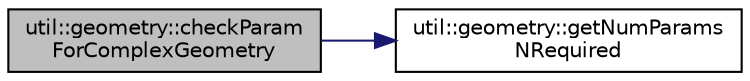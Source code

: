 digraph "util::geometry::checkParamForComplexGeometry"
{
  edge [fontname="Helvetica",fontsize="10",labelfontname="Helvetica",labelfontsize="10"];
  node [fontname="Helvetica",fontsize="10",shape=record];
  rankdir="LR";
  Node0 [label="util::geometry::checkParam\lForComplexGeometry",height=0.2,width=0.4,color="black", fillcolor="grey75", style="filled", fontcolor="black"];
  Node0 -> Node1 [color="midnightblue",fontsize="10",style="solid",fontname="Helvetica"];
  Node1 [label="util::geometry::getNumParams\lNRequired",height=0.2,width=0.4,color="black", fillcolor="white", style="filled",URL="$namespaceutil_1_1geometry.html#a423eb6ea7aec79183939c81e522057ca",tooltip="Get num params required for creation of object. "];
}
